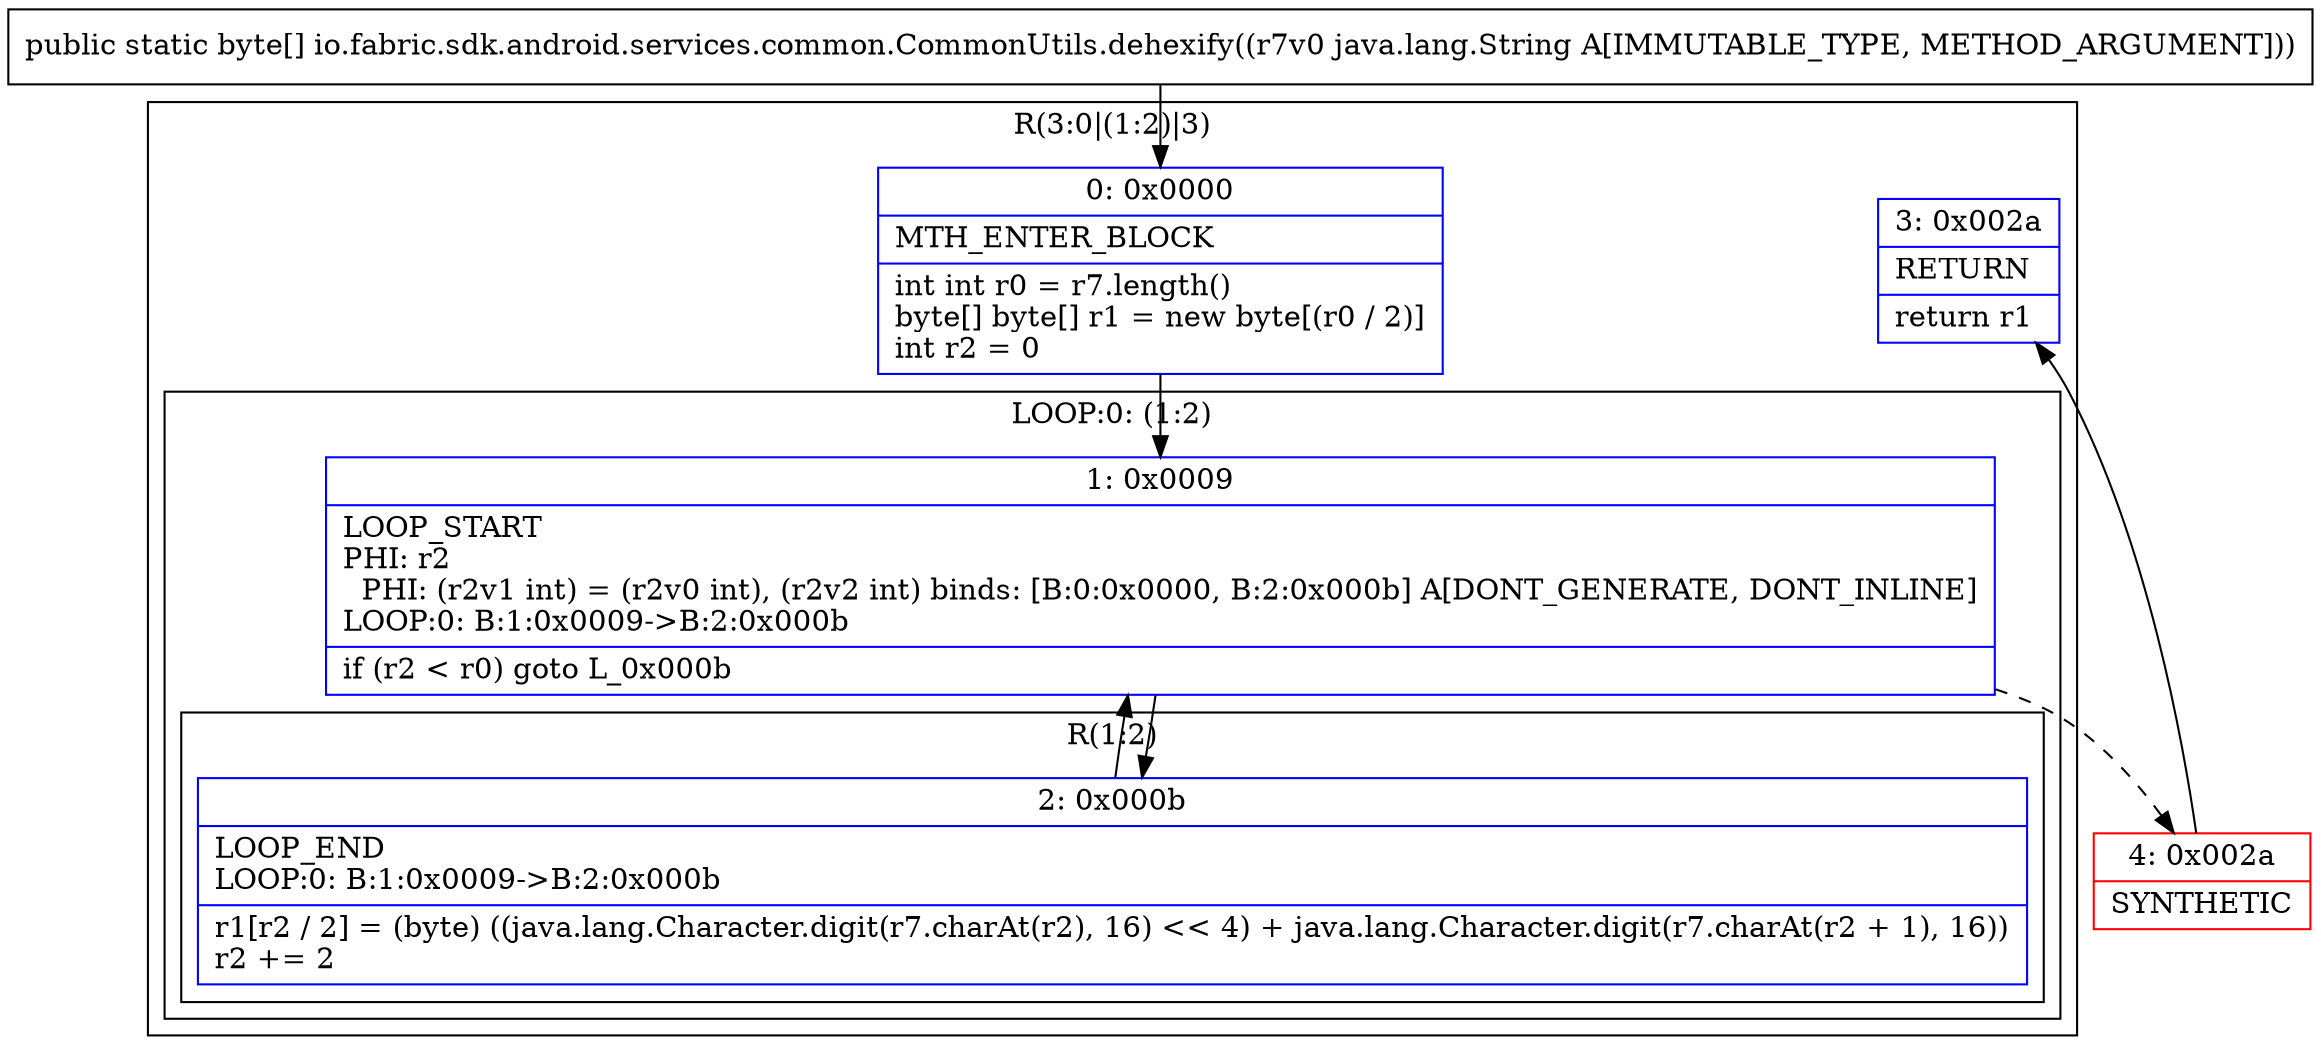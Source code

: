 digraph "CFG forio.fabric.sdk.android.services.common.CommonUtils.dehexify(Ljava\/lang\/String;)[B" {
subgraph cluster_Region_240807735 {
label = "R(3:0|(1:2)|3)";
node [shape=record,color=blue];
Node_0 [shape=record,label="{0\:\ 0x0000|MTH_ENTER_BLOCK\l|int int r0 = r7.length()\lbyte[] byte[] r1 = new byte[(r0 \/ 2)]\lint r2 = 0\l}"];
subgraph cluster_LoopRegion_1283262855 {
label = "LOOP:0: (1:2)";
node [shape=record,color=blue];
Node_1 [shape=record,label="{1\:\ 0x0009|LOOP_START\lPHI: r2 \l  PHI: (r2v1 int) = (r2v0 int), (r2v2 int) binds: [B:0:0x0000, B:2:0x000b] A[DONT_GENERATE, DONT_INLINE]\lLOOP:0: B:1:0x0009\-\>B:2:0x000b\l|if (r2 \< r0) goto L_0x000b\l}"];
subgraph cluster_Region_1027958215 {
label = "R(1:2)";
node [shape=record,color=blue];
Node_2 [shape=record,label="{2\:\ 0x000b|LOOP_END\lLOOP:0: B:1:0x0009\-\>B:2:0x000b\l|r1[r2 \/ 2] = (byte) ((java.lang.Character.digit(r7.charAt(r2), 16) \<\< 4) + java.lang.Character.digit(r7.charAt(r2 + 1), 16))\lr2 += 2\l}"];
}
}
Node_3 [shape=record,label="{3\:\ 0x002a|RETURN\l|return r1\l}"];
}
Node_4 [shape=record,color=red,label="{4\:\ 0x002a|SYNTHETIC\l}"];
MethodNode[shape=record,label="{public static byte[] io.fabric.sdk.android.services.common.CommonUtils.dehexify((r7v0 java.lang.String A[IMMUTABLE_TYPE, METHOD_ARGUMENT])) }"];
MethodNode -> Node_0;
Node_0 -> Node_1;
Node_1 -> Node_2;
Node_1 -> Node_4[style=dashed];
Node_2 -> Node_1;
Node_4 -> Node_3;
}

